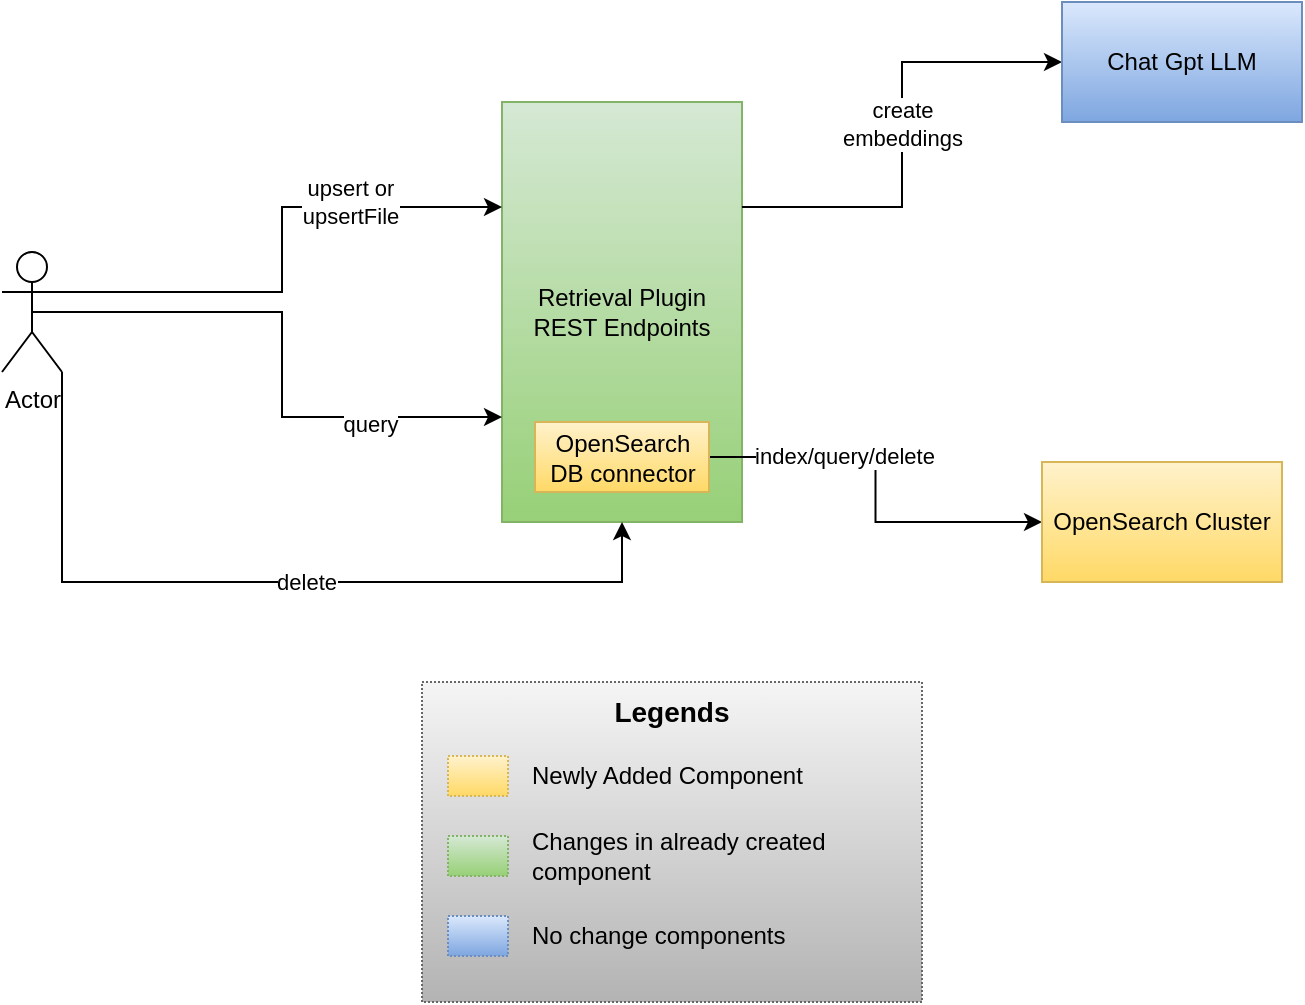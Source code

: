 <mxfile version="21.0.10" type="github">
  <diagram id="OTWBPmGT2mkbnGXQPJGu" name="Page-1">
    <mxGraphModel dx="1434" dy="715" grid="1" gridSize="10" guides="1" tooltips="1" connect="1" arrows="1" fold="1" page="1" pageScale="1" pageWidth="850" pageHeight="1100" math="0" shadow="0">
      <root>
        <mxCell id="0" />
        <mxCell id="1" parent="0" />
        <mxCell id="v2_8lzb0Q4B1R9M_pPQn-1" value="Retrieval Plugin REST Endpoints" style="rounded=0;whiteSpace=wrap;html=1;fillColor=#d5e8d4;strokeColor=#82b366;gradientColor=#97d077;" parent="1" vertex="1">
          <mxGeometry x="350" y="100" width="120" height="210" as="geometry" />
        </mxCell>
        <mxCell id="v2_8lzb0Q4B1R9M_pPQn-11" style="edgeStyle=orthogonalEdgeStyle;rounded=0;orthogonalLoop=1;jettySize=auto;html=1;exitX=1;exitY=0.25;exitDx=0;exitDy=0;" parent="1" source="v2_8lzb0Q4B1R9M_pPQn-1" target="v2_8lzb0Q4B1R9M_pPQn-2" edge="1">
          <mxGeometry relative="1" as="geometry" />
        </mxCell>
        <mxCell id="v2_8lzb0Q4B1R9M_pPQn-14" value="create&lt;br&gt;embeddings" style="edgeLabel;html=1;align=center;verticalAlign=middle;resizable=0;points=[];" parent="v2_8lzb0Q4B1R9M_pPQn-11" vertex="1" connectable="0">
          <mxGeometry x="0.054" relative="1" as="geometry">
            <mxPoint y="1" as="offset" />
          </mxGeometry>
        </mxCell>
        <mxCell id="v2_8lzb0Q4B1R9M_pPQn-12" style="edgeStyle=orthogonalEdgeStyle;rounded=0;orthogonalLoop=1;jettySize=auto;html=1;exitX=1;exitY=0.5;exitDx=0;exitDy=0;" parent="1" source="v2_8lzb0Q4B1R9M_pPQn-22" target="v2_8lzb0Q4B1R9M_pPQn-3" edge="1">
          <mxGeometry relative="1" as="geometry" />
        </mxCell>
        <mxCell id="v2_8lzb0Q4B1R9M_pPQn-13" value="index/query/delete" style="edgeLabel;html=1;align=center;verticalAlign=middle;resizable=0;points=[];" parent="v2_8lzb0Q4B1R9M_pPQn-12" vertex="1" connectable="0">
          <mxGeometry x="-0.407" y="2" relative="1" as="geometry">
            <mxPoint x="8" y="1" as="offset" />
          </mxGeometry>
        </mxCell>
        <mxCell id="v2_8lzb0Q4B1R9M_pPQn-2" value="Chat Gpt LLM" style="rounded=0;whiteSpace=wrap;html=1;fillColor=#dae8fc;gradientColor=#7ea6e0;strokeColor=#6c8ebf;" parent="1" vertex="1">
          <mxGeometry x="630" y="50" width="120" height="60" as="geometry" />
        </mxCell>
        <mxCell id="v2_8lzb0Q4B1R9M_pPQn-3" value="OpenSearch Cluster" style="rounded=0;whiteSpace=wrap;html=1;fillColor=#fff2cc;gradientColor=#ffd966;strokeColor=#d6b656;" parent="1" vertex="1">
          <mxGeometry x="620" y="280" width="120" height="60" as="geometry" />
        </mxCell>
        <mxCell id="v2_8lzb0Q4B1R9M_pPQn-5" style="edgeStyle=orthogonalEdgeStyle;rounded=0;orthogonalLoop=1;jettySize=auto;html=1;exitX=1;exitY=0.333;exitDx=0;exitDy=0;exitPerimeter=0;entryX=0;entryY=0.25;entryDx=0;entryDy=0;" parent="1" source="v2_8lzb0Q4B1R9M_pPQn-4" target="v2_8lzb0Q4B1R9M_pPQn-1" edge="1">
          <mxGeometry relative="1" as="geometry" />
        </mxCell>
        <mxCell id="v2_8lzb0Q4B1R9M_pPQn-8" value="upsert or&lt;br&gt;upsertFile" style="edgeLabel;html=1;align=center;verticalAlign=middle;resizable=0;points=[];" parent="v2_8lzb0Q4B1R9M_pPQn-5" vertex="1" connectable="0">
          <mxGeometry x="0.421" y="4" relative="1" as="geometry">
            <mxPoint y="1" as="offset" />
          </mxGeometry>
        </mxCell>
        <mxCell id="v2_8lzb0Q4B1R9M_pPQn-6" style="edgeStyle=orthogonalEdgeStyle;rounded=0;orthogonalLoop=1;jettySize=auto;html=1;exitX=0.5;exitY=0.5;exitDx=0;exitDy=0;exitPerimeter=0;entryX=0;entryY=0.75;entryDx=0;entryDy=0;" parent="1" source="v2_8lzb0Q4B1R9M_pPQn-4" target="v2_8lzb0Q4B1R9M_pPQn-1" edge="1">
          <mxGeometry relative="1" as="geometry" />
        </mxCell>
        <mxCell id="v2_8lzb0Q4B1R9M_pPQn-9" value="query" style="edgeLabel;html=1;align=center;verticalAlign=middle;resizable=0;points=[];" parent="v2_8lzb0Q4B1R9M_pPQn-6" vertex="1" connectable="0">
          <mxGeometry x="0.541" y="-2" relative="1" as="geometry">
            <mxPoint y="1" as="offset" />
          </mxGeometry>
        </mxCell>
        <mxCell id="v2_8lzb0Q4B1R9M_pPQn-7" style="edgeStyle=orthogonalEdgeStyle;rounded=0;orthogonalLoop=1;jettySize=auto;html=1;exitX=1;exitY=1;exitDx=0;exitDy=0;exitPerimeter=0;entryX=0.5;entryY=1;entryDx=0;entryDy=0;" parent="1" source="v2_8lzb0Q4B1R9M_pPQn-4" target="v2_8lzb0Q4B1R9M_pPQn-1" edge="1">
          <mxGeometry relative="1" as="geometry">
            <Array as="points">
              <mxPoint x="130" y="340" />
              <mxPoint x="410" y="340" />
            </Array>
          </mxGeometry>
        </mxCell>
        <mxCell id="v2_8lzb0Q4B1R9M_pPQn-10" value="delete" style="edgeLabel;html=1;align=center;verticalAlign=middle;resizable=0;points=[];" parent="v2_8lzb0Q4B1R9M_pPQn-7" vertex="1" connectable="0">
          <mxGeometry x="0.094" relative="1" as="geometry">
            <mxPoint as="offset" />
          </mxGeometry>
        </mxCell>
        <mxCell id="v2_8lzb0Q4B1R9M_pPQn-4" value="Actor" style="shape=umlActor;verticalLabelPosition=bottom;verticalAlign=top;html=1;outlineConnect=0;" parent="1" vertex="1">
          <mxGeometry x="100" y="175" width="30" height="60" as="geometry" />
        </mxCell>
        <mxCell id="v2_8lzb0Q4B1R9M_pPQn-15" value="&lt;b&gt;&lt;font style=&quot;font-size: 14px;&quot;&gt;Legends&lt;/font&gt;&lt;/b&gt;" style="rounded=0;whiteSpace=wrap;html=1;dashed=1;dashPattern=1 1;fontSize=12;verticalAlign=top;fillColor=#f5f5f5;strokeColor=#666666;gradientColor=#b3b3b3;" parent="1" vertex="1">
          <mxGeometry x="310" y="390" width="250" height="160" as="geometry" />
        </mxCell>
        <mxCell id="v2_8lzb0Q4B1R9M_pPQn-16" value="" style="rounded=0;whiteSpace=wrap;html=1;dashed=1;dashPattern=1 1;fontSize=12;fillColor=#fff2cc;strokeColor=#d6b656;gradientColor=#ffd966;" parent="1" vertex="1">
          <mxGeometry x="323" y="427" width="30" height="20" as="geometry" />
        </mxCell>
        <mxCell id="v2_8lzb0Q4B1R9M_pPQn-17" value="Newly Added Component" style="text;html=1;strokeColor=none;fillColor=none;align=left;verticalAlign=middle;whiteSpace=wrap;rounded=0;dashed=1;dashPattern=1 1;fontSize=12;" parent="1" vertex="1">
          <mxGeometry x="363" y="422" width="170" height="30" as="geometry" />
        </mxCell>
        <mxCell id="v2_8lzb0Q4B1R9M_pPQn-18" value="" style="rounded=0;whiteSpace=wrap;html=1;dashed=1;dashPattern=1 1;fontSize=12;fillColor=#d5e8d4;strokeColor=#82b366;gradientColor=#97d077;" parent="1" vertex="1">
          <mxGeometry x="323" y="467" width="30" height="20" as="geometry" />
        </mxCell>
        <mxCell id="v2_8lzb0Q4B1R9M_pPQn-19" value="Changes in already created component" style="text;html=1;strokeColor=none;fillColor=none;align=left;verticalAlign=middle;whiteSpace=wrap;rounded=0;dashed=1;dashPattern=1 1;fontSize=12;" parent="1" vertex="1">
          <mxGeometry x="363" y="462" width="170" height="30" as="geometry" />
        </mxCell>
        <mxCell id="v2_8lzb0Q4B1R9M_pPQn-20" value="" style="rounded=0;whiteSpace=wrap;html=1;dashed=1;dashPattern=1 1;fontSize=12;fillColor=#dae8fc;strokeColor=#6c8ebf;gradientColor=#7ea6e0;" parent="1" vertex="1">
          <mxGeometry x="323" y="507" width="30" height="20" as="geometry" />
        </mxCell>
        <mxCell id="v2_8lzb0Q4B1R9M_pPQn-21" value="No change components" style="text;html=1;strokeColor=none;fillColor=none;align=left;verticalAlign=middle;whiteSpace=wrap;rounded=0;dashed=1;dashPattern=1 1;fontSize=12;" parent="1" vertex="1">
          <mxGeometry x="363" y="502" width="170" height="30" as="geometry" />
        </mxCell>
        <mxCell id="v2_8lzb0Q4B1R9M_pPQn-22" value="OpenSearch DB connector" style="rounded=0;whiteSpace=wrap;html=1;fillColor=#fff2cc;gradientColor=#ffd966;strokeColor=#d6b656;" parent="1" vertex="1">
          <mxGeometry x="366.5" y="260" width="87" height="35" as="geometry" />
        </mxCell>
      </root>
    </mxGraphModel>
  </diagram>
</mxfile>
